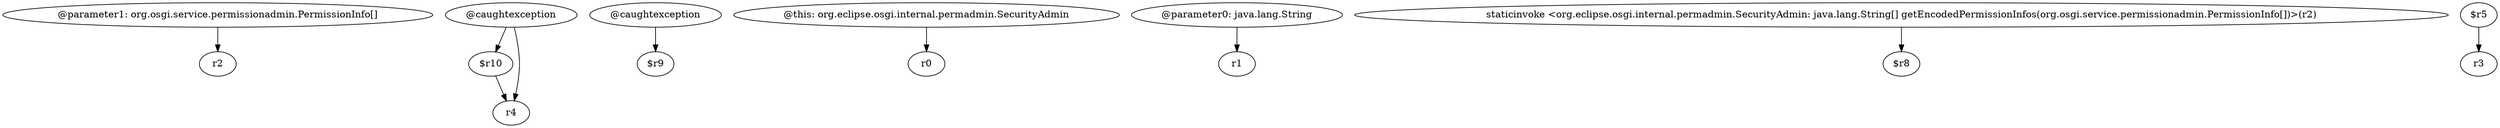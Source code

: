 digraph g {
0[label="@parameter1: org.osgi.service.permissionadmin.PermissionInfo[]"]
1[label="r2"]
0->1[label=""]
2[label="$r10"]
3[label="r4"]
2->3[label=""]
4[label="@caughtexception"]
5[label="$r9"]
4->5[label=""]
6[label="@this: org.eclipse.osgi.internal.permadmin.SecurityAdmin"]
7[label="r0"]
6->7[label=""]
8[label="@parameter0: java.lang.String"]
9[label="r1"]
8->9[label=""]
10[label="staticinvoke <org.eclipse.osgi.internal.permadmin.SecurityAdmin: java.lang.String[] getEncodedPermissionInfos(org.osgi.service.permissionadmin.PermissionInfo[])>(r2)"]
11[label="$r8"]
10->11[label=""]
12[label="@caughtexception"]
12->3[label=""]
13[label="$r5"]
14[label="r3"]
13->14[label=""]
12->2[label=""]
}